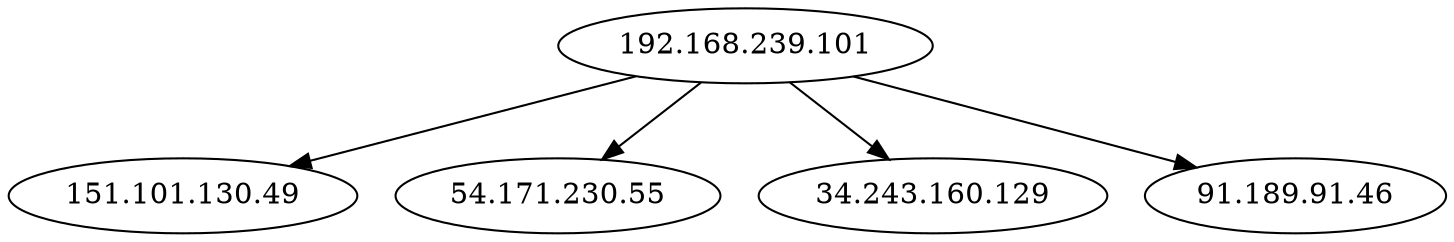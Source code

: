 digraph NWTraffic_update {
  "192.168.239.101" [degree=5, in_degree=0, out_degree=5, activity_score=0.41, total_connections=5];
  "151.101.130.49" [degree=2, in_degree=2, out_degree=0, activity_score=0.19, total_connections=2];
  "192.168.239.101" -> "151.101.130.49" [protocol_UNKNOWN=0.00,protocol_TCP=1.00,protocol_UDP=0.00,protocol_ICMP=0.00,timestamp_sin=0.80,timestamp_cos=-0.60,src_port_type=0.50,dst_port_type=0.00,conn_state_successful=1.00,conn_state_rejected_reset=0.00,conn_state_partial=0.00,conn_state_suspicious=0.00,conn_state_other=0.00,local_orig=1.00,local_resp=0.00,history_length=0.90,orig_bytes=0.48,resp_bytes=0.99,orig_pkts=0.44,resp_pkts=0.47,orig_ip_bytes=0.71,resp_ip_bytes=0.99,service_HTTP=0.00,service_FTP=0.00,service_SSH=0.00,service_DNS=0.00,service_UNKNOWN=1.00  ];
  "192.168.239.101" [degree=5, in_degree=0, out_degree=5, activity_score=0.41, total_connections=5];
  "54.171.230.55" [degree=1, in_degree=1, out_degree=0, activity_score=0.10, total_connections=1];
  "192.168.239.101" -> "54.171.230.55" [protocol_UNKNOWN=0.00,protocol_TCP=1.00,protocol_UDP=0.00,protocol_ICMP=0.00,timestamp_sin=0.80,timestamp_cos=-0.60,src_port_type=1.00,dst_port_type=0.00,conn_state_successful=1.00,conn_state_rejected_reset=0.00,conn_state_partial=0.00,conn_state_suspicious=0.00,conn_state_other=0.00,local_orig=1.00,local_resp=0.00,history_length=0.90,orig_bytes=0.48,resp_bytes=0.60,orig_pkts=0.19,resp_pkts=0.18,orig_ip_bytes=0.52,resp_ip_bytes=0.61,service_HTTP=0.00,service_FTP=0.00,service_SSH=0.00,service_DNS=0.00,service_UNKNOWN=1.00  ];
  "192.168.239.101" [degree=5, in_degree=0, out_degree=5, activity_score=0.41, total_connections=5];
  "34.243.160.129" [degree=1, in_degree=1, out_degree=0, activity_score=0.10, total_connections=1];
  "192.168.239.101" -> "34.243.160.129" [protocol_UNKNOWN=0.00,protocol_TCP=1.00,protocol_UDP=0.00,protocol_ICMP=0.00,timestamp_sin=0.80,timestamp_cos=-0.60,src_port_type=1.00,dst_port_type=0.00,conn_state_successful=1.00,conn_state_rejected_reset=0.00,conn_state_partial=0.00,conn_state_suspicious=0.00,conn_state_other=0.00,local_orig=1.00,local_resp=0.00,history_length=0.90,orig_bytes=0.49,resp_bytes=0.63,orig_pkts=0.20,resp_pkts=0.20,orig_ip_bytes=0.52,resp_ip_bytes=0.64,service_HTTP=0.00,service_FTP=0.00,service_SSH=0.00,service_DNS=0.00,service_UNKNOWN=1.00  ];
  "192.168.239.101" [degree=5, in_degree=0, out_degree=5, activity_score=0.41, total_connections=5];
  "91.189.91.46" [degree=1, in_degree=1, out_degree=0, activity_score=0.10, total_connections=1];
  "192.168.239.101" -> "91.189.91.46" [protocol_UNKNOWN=0.00,protocol_TCP=1.00,protocol_UDP=0.00,protocol_ICMP=0.00,timestamp_sin=0.80,timestamp_cos=-0.60,src_port_type=0.50,dst_port_type=0.00,conn_state_successful=1.00,conn_state_rejected_reset=0.00,conn_state_partial=0.00,conn_state_suspicious=0.00,conn_state_other=0.00,local_orig=1.00,local_resp=0.00,history_length=0.90,orig_bytes=0.50,resp_bytes=0.72,orig_pkts=0.22,resp_pkts=0.24,orig_ip_bytes=0.54,resp_ip_bytes=0.72,service_HTTP=0.00,service_FTP=0.00,service_SSH=0.00,service_DNS=0.00,service_UNKNOWN=1.00  ];
}
